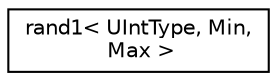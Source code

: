 digraph "Graphical Class Hierarchy"
{
  edge [fontname="Helvetica",fontsize="10",labelfontname="Helvetica",labelfontsize="10"];
  node [fontname="Helvetica",fontsize="10",shape=record];
  rankdir="LR";
  Node0 [label="rand1\< UIntType, Min,\l Max \>",height=0.2,width=0.4,color="black", fillcolor="white", style="filled",URL="$classrand1.html"];
}
